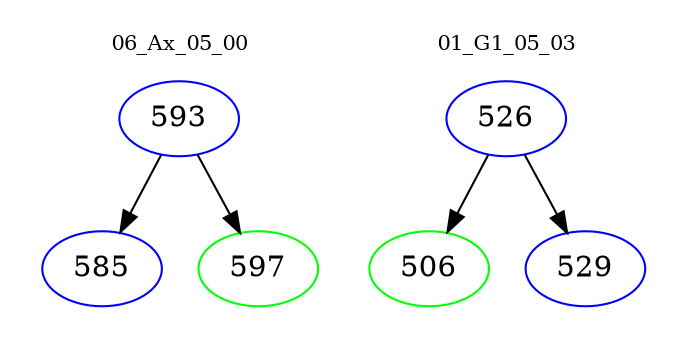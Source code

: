 digraph{
subgraph cluster_0 {
color = white
label = "06_Ax_05_00";
fontsize=10;
T0_593 [label="593", color="blue"]
T0_593 -> T0_585 [color="black"]
T0_585 [label="585", color="blue"]
T0_593 -> T0_597 [color="black"]
T0_597 [label="597", color="green"]
}
subgraph cluster_1 {
color = white
label = "01_G1_05_03";
fontsize=10;
T1_526 [label="526", color="blue"]
T1_526 -> T1_506 [color="black"]
T1_506 [label="506", color="green"]
T1_526 -> T1_529 [color="black"]
T1_529 [label="529", color="blue"]
}
}
